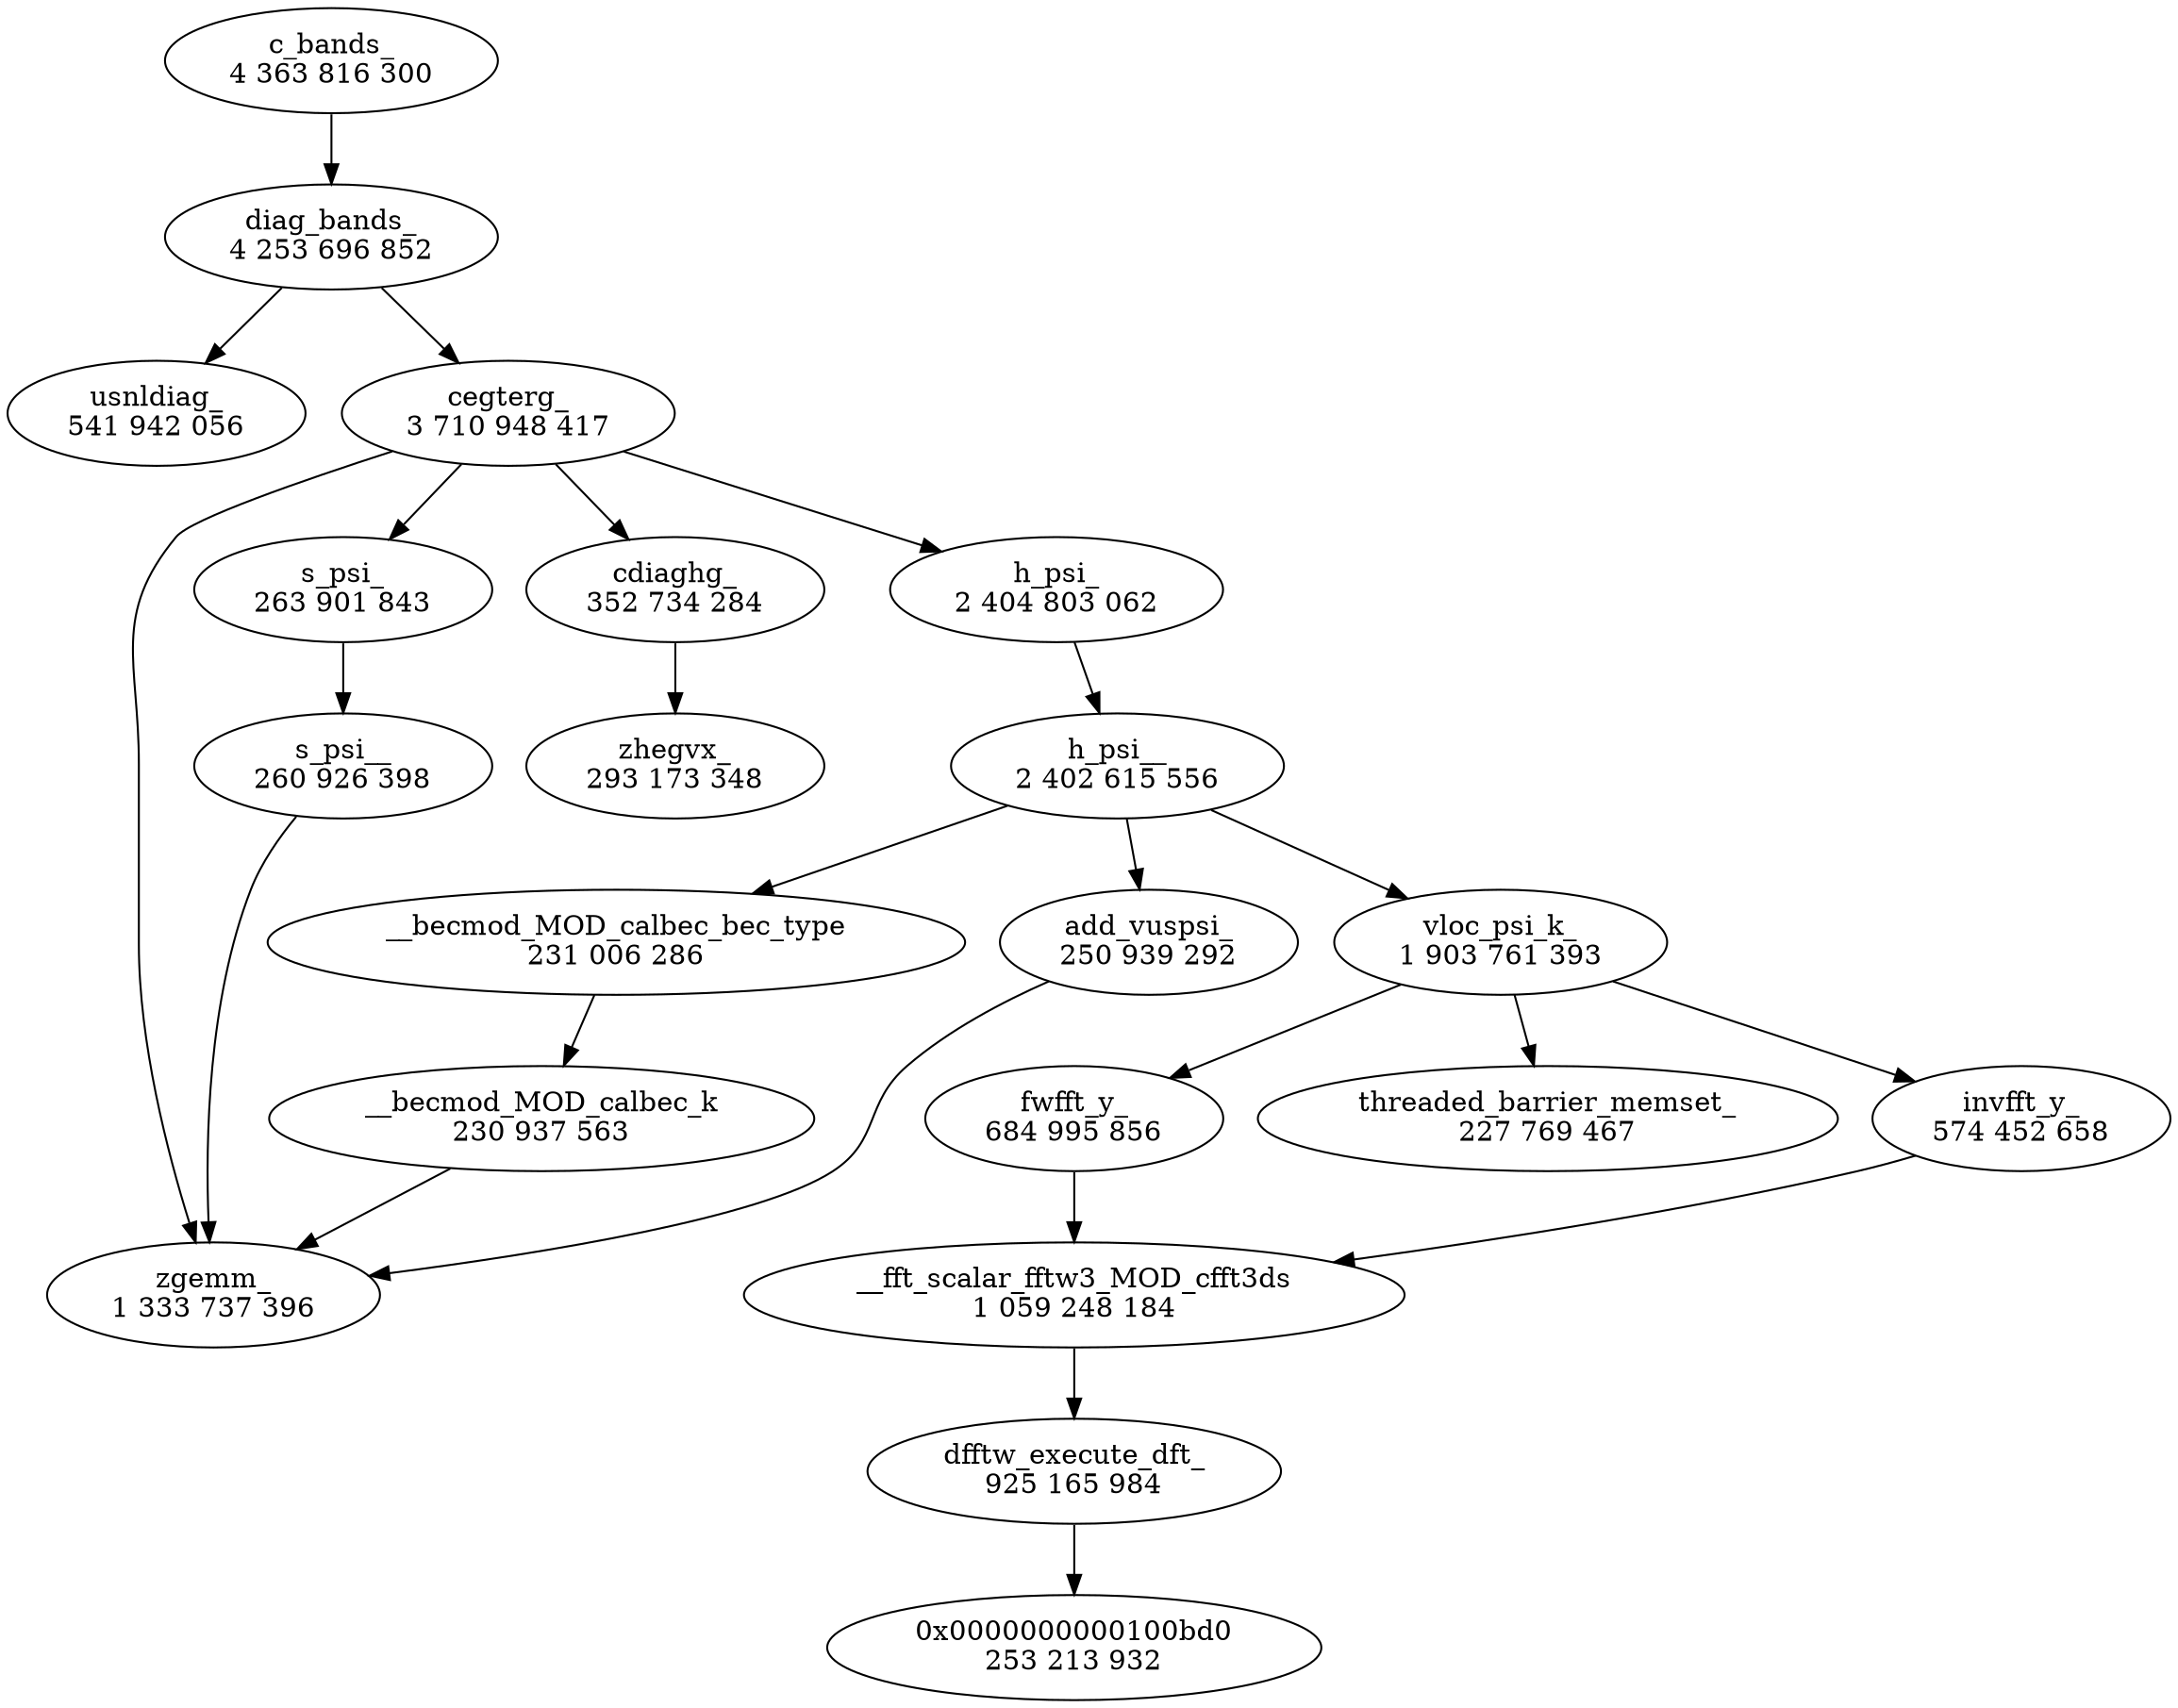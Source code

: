 digraph "callgraph" {
  F17aa1e8 [label="dfftw_execute_dft_\n925 165 984"];
  F17aab28 [label="0x0000000000100bd0\n253 213 932"];
  F18ecce8 [label="diag_bands_\n4 253 696 852"];
  F19665f8 [label="zgemm_\n1 333 737 396"];
  F19a2608 [label="usnldiag_\n541 942 056"];
  F19a4be8 [label="__fft_scalar_fftw3_MOD_cfft3ds\n1 059 248 184"];
  F19d0478 [label="threaded_barrier_memset_\n227 769 467"];
  F19d1948 [label="add_vuspsi_\n250 939 292"];
  F1a0ea48 [label="invfft_y_\n574 452 658"];
  F1a24308 [label="fwfft_y_\n684 995 856"];
  F1bd1498 [label="h_psi_\n2 404 803 062"];
  F1bd1aa8 [label="h_psi__\n2 402 615 556"];
  F1bd2ec8 [label="vloc_psi_k_\n1 903 761 393"];
  F1bd3578 [label="__becmod_MOD_calbec_bec_type\n231 006 286"];
  F1bf86c8 [label="c_bands_\n4 363 816 300"];
  F1bfe148 [label="cdiaghg_\n352 734 284"];
  F1bffbd8 [label="zhegvx_\n293 173 348"];
  F1c0a5e8 [label="cegterg_\n3 710 948 417"];
  F1c0cce8 [label="s_psi_\n263 901 843"];
  F1c289a8 [label="s_psi__\n260 926 398"];
  F1d80e68 [label="__becmod_MOD_calbec_k\n230 937 563"];
  F17aa1e8 -> F17aab28 [weight=2];
  F18ecce8 -> F19a2608 [weight=3];
  F18ecce8 -> F1c0a5e8 [weight=3];
  F19a4be8 -> F17aa1e8 [weight=3];
  F19d1948 -> F19665f8 [weight=2];
  F1a0ea48 -> F19a4be8 [weight=2];
  F1a24308 -> F19a4be8 [weight=3];
  F1bd1498 -> F1bd1aa8 [weight=3];
  F1bd1aa8 -> F19d1948 [weight=2];
  F1bd1aa8 -> F1bd2ec8 [weight=3];
  F1bd1aa8 -> F1bd3578 [weight=2];
  F1bd2ec8 -> F19d0478 [weight=2];
  F1bd2ec8 -> F1a0ea48 [weight=3];
  F1bd2ec8 -> F1a24308 [weight=3];
  F1bd3578 -> F1d80e68 [weight=2];
  F1bf86c8 -> F18ecce8 [weight=3];
  F1bfe148 -> F1bffbd8 [weight=2];
  F1c0a5e8 -> F19665f8 [weight=3];
  F1c0a5e8 -> F1bd1498 [weight=3];
  F1c0a5e8 -> F1bfe148 [weight=2];
  F1c0a5e8 -> F1c0cce8 [weight=2];
  F1c0cce8 -> F1c289a8 [weight=2];
  F1c289a8 -> F19665f8 [weight=2];
  F1d80e68 -> F19665f8 [weight=2];
}
